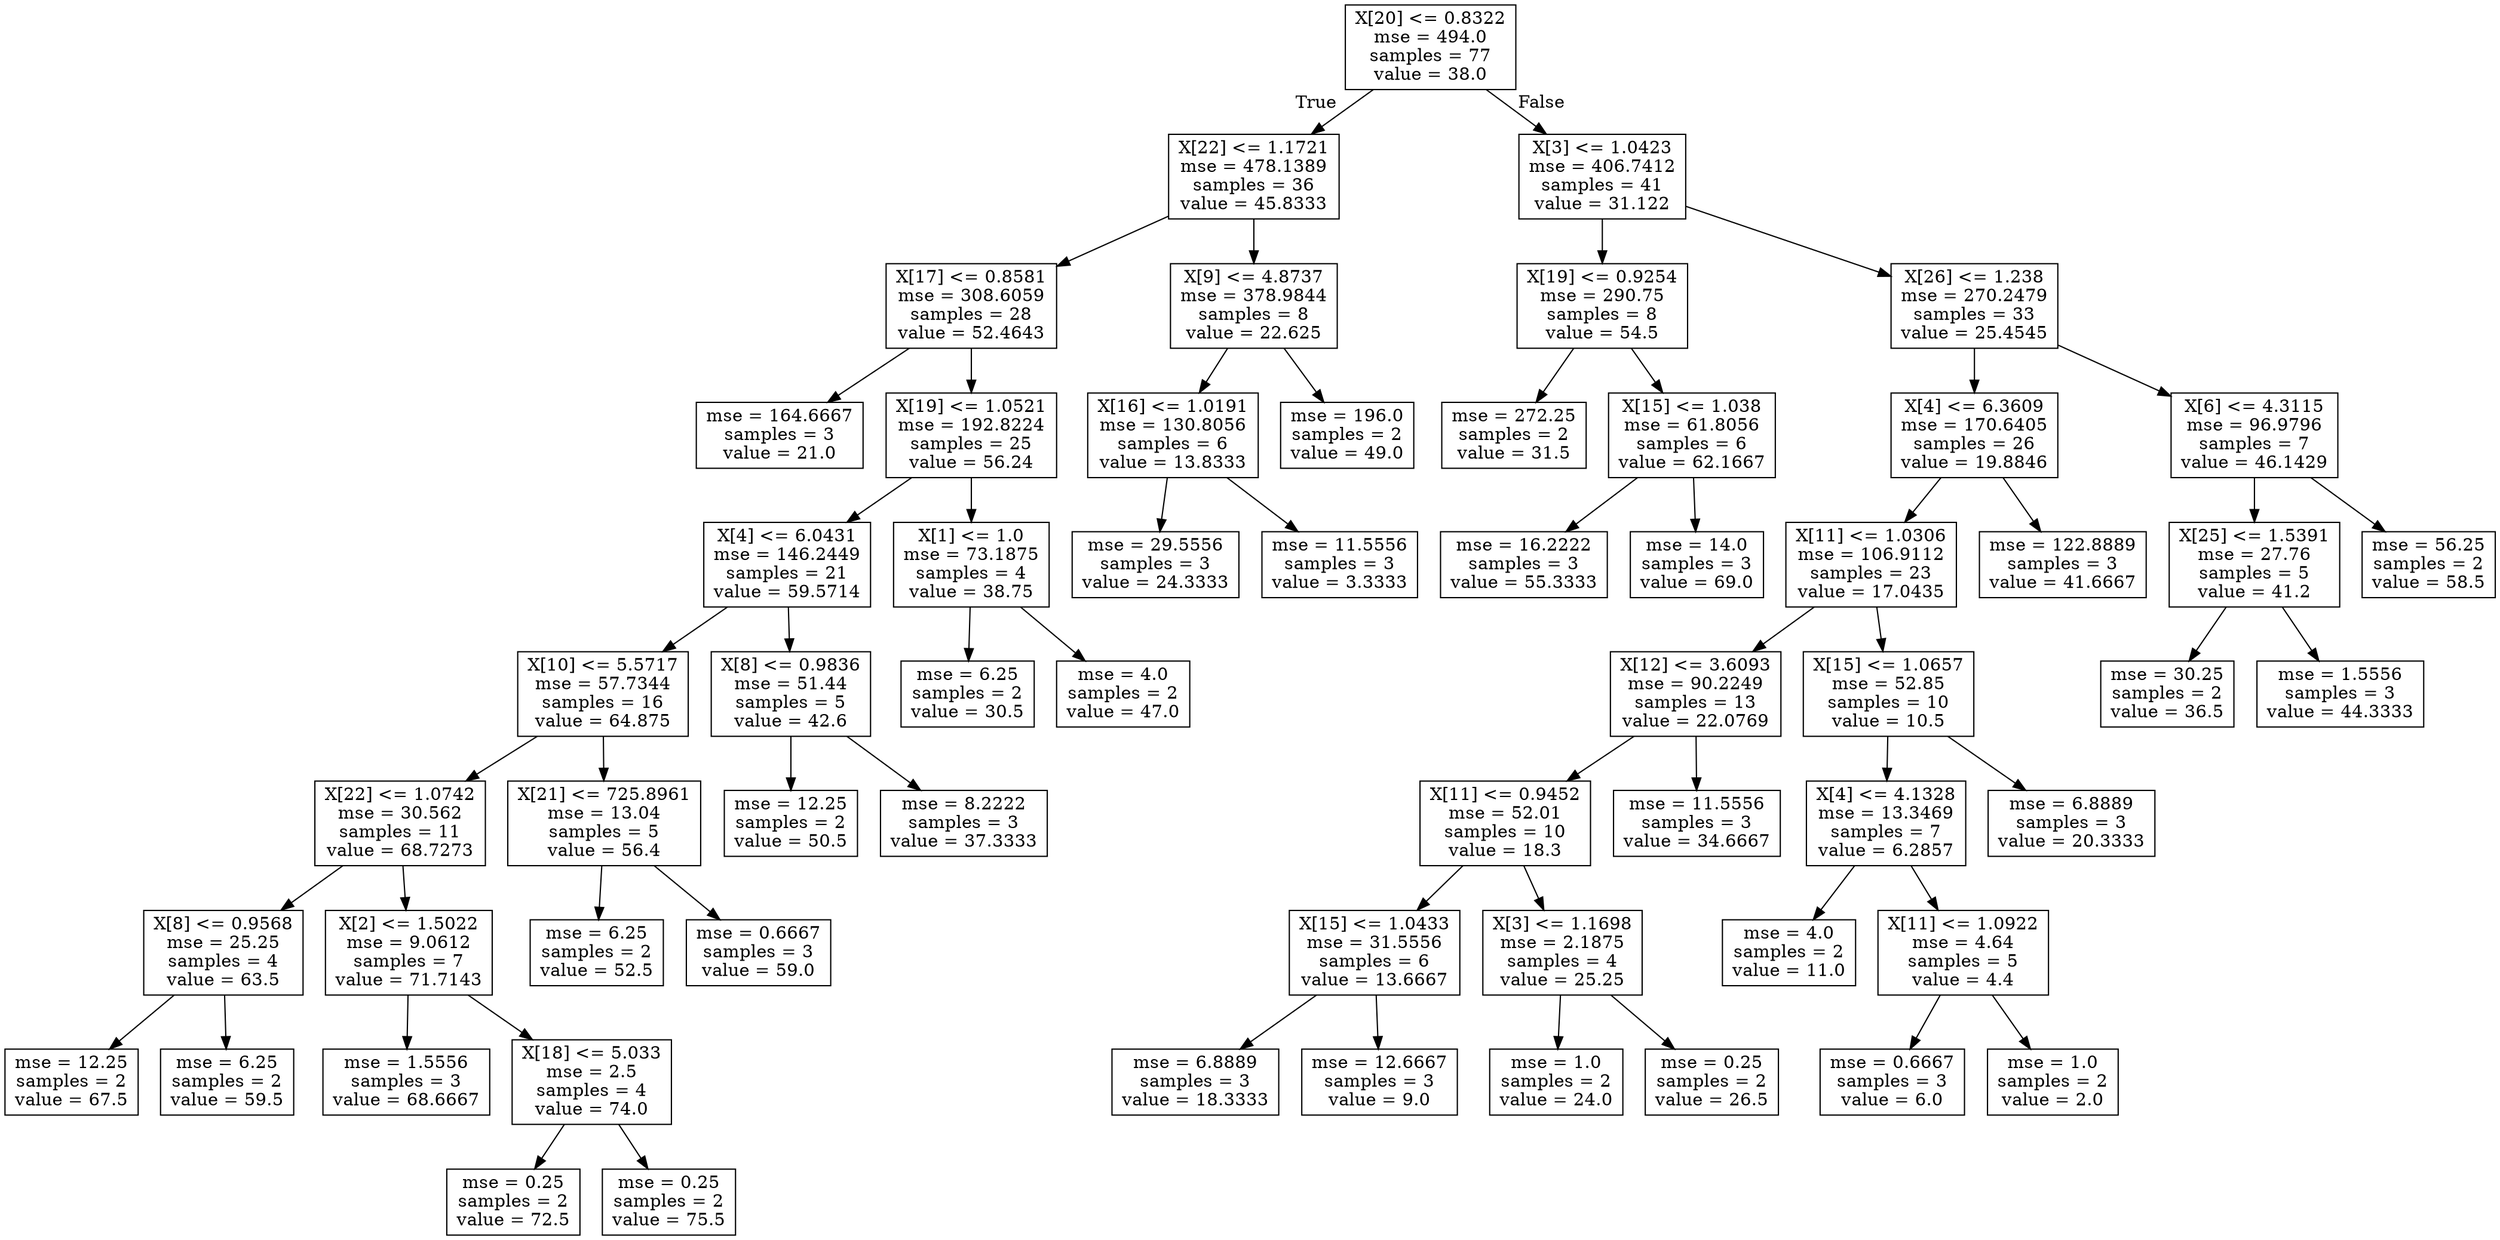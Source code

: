 digraph Tree {
node [shape=box] ;
0 [label="X[20] <= 0.8322\nmse = 494.0\nsamples = 77\nvalue = 38.0"] ;
1 [label="X[22] <= 1.1721\nmse = 478.1389\nsamples = 36\nvalue = 45.8333"] ;
0 -> 1 [labeldistance=2.5, labelangle=45, headlabel="True"] ;
2 [label="X[17] <= 0.8581\nmse = 308.6059\nsamples = 28\nvalue = 52.4643"] ;
1 -> 2 ;
3 [label="mse = 164.6667\nsamples = 3\nvalue = 21.0"] ;
2 -> 3 ;
4 [label="X[19] <= 1.0521\nmse = 192.8224\nsamples = 25\nvalue = 56.24"] ;
2 -> 4 ;
5 [label="X[4] <= 6.0431\nmse = 146.2449\nsamples = 21\nvalue = 59.5714"] ;
4 -> 5 ;
6 [label="X[10] <= 5.5717\nmse = 57.7344\nsamples = 16\nvalue = 64.875"] ;
5 -> 6 ;
7 [label="X[22] <= 1.0742\nmse = 30.562\nsamples = 11\nvalue = 68.7273"] ;
6 -> 7 ;
8 [label="X[8] <= 0.9568\nmse = 25.25\nsamples = 4\nvalue = 63.5"] ;
7 -> 8 ;
9 [label="mse = 12.25\nsamples = 2\nvalue = 67.5"] ;
8 -> 9 ;
10 [label="mse = 6.25\nsamples = 2\nvalue = 59.5"] ;
8 -> 10 ;
11 [label="X[2] <= 1.5022\nmse = 9.0612\nsamples = 7\nvalue = 71.7143"] ;
7 -> 11 ;
12 [label="mse = 1.5556\nsamples = 3\nvalue = 68.6667"] ;
11 -> 12 ;
13 [label="X[18] <= 5.033\nmse = 2.5\nsamples = 4\nvalue = 74.0"] ;
11 -> 13 ;
14 [label="mse = 0.25\nsamples = 2\nvalue = 72.5"] ;
13 -> 14 ;
15 [label="mse = 0.25\nsamples = 2\nvalue = 75.5"] ;
13 -> 15 ;
16 [label="X[21] <= 725.8961\nmse = 13.04\nsamples = 5\nvalue = 56.4"] ;
6 -> 16 ;
17 [label="mse = 6.25\nsamples = 2\nvalue = 52.5"] ;
16 -> 17 ;
18 [label="mse = 0.6667\nsamples = 3\nvalue = 59.0"] ;
16 -> 18 ;
19 [label="X[8] <= 0.9836\nmse = 51.44\nsamples = 5\nvalue = 42.6"] ;
5 -> 19 ;
20 [label="mse = 12.25\nsamples = 2\nvalue = 50.5"] ;
19 -> 20 ;
21 [label="mse = 8.2222\nsamples = 3\nvalue = 37.3333"] ;
19 -> 21 ;
22 [label="X[1] <= 1.0\nmse = 73.1875\nsamples = 4\nvalue = 38.75"] ;
4 -> 22 ;
23 [label="mse = 6.25\nsamples = 2\nvalue = 30.5"] ;
22 -> 23 ;
24 [label="mse = 4.0\nsamples = 2\nvalue = 47.0"] ;
22 -> 24 ;
25 [label="X[9] <= 4.8737\nmse = 378.9844\nsamples = 8\nvalue = 22.625"] ;
1 -> 25 ;
26 [label="X[16] <= 1.0191\nmse = 130.8056\nsamples = 6\nvalue = 13.8333"] ;
25 -> 26 ;
27 [label="mse = 29.5556\nsamples = 3\nvalue = 24.3333"] ;
26 -> 27 ;
28 [label="mse = 11.5556\nsamples = 3\nvalue = 3.3333"] ;
26 -> 28 ;
29 [label="mse = 196.0\nsamples = 2\nvalue = 49.0"] ;
25 -> 29 ;
30 [label="X[3] <= 1.0423\nmse = 406.7412\nsamples = 41\nvalue = 31.122"] ;
0 -> 30 [labeldistance=2.5, labelangle=-45, headlabel="False"] ;
31 [label="X[19] <= 0.9254\nmse = 290.75\nsamples = 8\nvalue = 54.5"] ;
30 -> 31 ;
32 [label="mse = 272.25\nsamples = 2\nvalue = 31.5"] ;
31 -> 32 ;
33 [label="X[15] <= 1.038\nmse = 61.8056\nsamples = 6\nvalue = 62.1667"] ;
31 -> 33 ;
34 [label="mse = 16.2222\nsamples = 3\nvalue = 55.3333"] ;
33 -> 34 ;
35 [label="mse = 14.0\nsamples = 3\nvalue = 69.0"] ;
33 -> 35 ;
36 [label="X[26] <= 1.238\nmse = 270.2479\nsamples = 33\nvalue = 25.4545"] ;
30 -> 36 ;
37 [label="X[4] <= 6.3609\nmse = 170.6405\nsamples = 26\nvalue = 19.8846"] ;
36 -> 37 ;
38 [label="X[11] <= 1.0306\nmse = 106.9112\nsamples = 23\nvalue = 17.0435"] ;
37 -> 38 ;
39 [label="X[12] <= 3.6093\nmse = 90.2249\nsamples = 13\nvalue = 22.0769"] ;
38 -> 39 ;
40 [label="X[11] <= 0.9452\nmse = 52.01\nsamples = 10\nvalue = 18.3"] ;
39 -> 40 ;
41 [label="X[15] <= 1.0433\nmse = 31.5556\nsamples = 6\nvalue = 13.6667"] ;
40 -> 41 ;
42 [label="mse = 6.8889\nsamples = 3\nvalue = 18.3333"] ;
41 -> 42 ;
43 [label="mse = 12.6667\nsamples = 3\nvalue = 9.0"] ;
41 -> 43 ;
44 [label="X[3] <= 1.1698\nmse = 2.1875\nsamples = 4\nvalue = 25.25"] ;
40 -> 44 ;
45 [label="mse = 1.0\nsamples = 2\nvalue = 24.0"] ;
44 -> 45 ;
46 [label="mse = 0.25\nsamples = 2\nvalue = 26.5"] ;
44 -> 46 ;
47 [label="mse = 11.5556\nsamples = 3\nvalue = 34.6667"] ;
39 -> 47 ;
48 [label="X[15] <= 1.0657\nmse = 52.85\nsamples = 10\nvalue = 10.5"] ;
38 -> 48 ;
49 [label="X[4] <= 4.1328\nmse = 13.3469\nsamples = 7\nvalue = 6.2857"] ;
48 -> 49 ;
50 [label="mse = 4.0\nsamples = 2\nvalue = 11.0"] ;
49 -> 50 ;
51 [label="X[11] <= 1.0922\nmse = 4.64\nsamples = 5\nvalue = 4.4"] ;
49 -> 51 ;
52 [label="mse = 0.6667\nsamples = 3\nvalue = 6.0"] ;
51 -> 52 ;
53 [label="mse = 1.0\nsamples = 2\nvalue = 2.0"] ;
51 -> 53 ;
54 [label="mse = 6.8889\nsamples = 3\nvalue = 20.3333"] ;
48 -> 54 ;
55 [label="mse = 122.8889\nsamples = 3\nvalue = 41.6667"] ;
37 -> 55 ;
56 [label="X[6] <= 4.3115\nmse = 96.9796\nsamples = 7\nvalue = 46.1429"] ;
36 -> 56 ;
57 [label="X[25] <= 1.5391\nmse = 27.76\nsamples = 5\nvalue = 41.2"] ;
56 -> 57 ;
58 [label="mse = 30.25\nsamples = 2\nvalue = 36.5"] ;
57 -> 58 ;
59 [label="mse = 1.5556\nsamples = 3\nvalue = 44.3333"] ;
57 -> 59 ;
60 [label="mse = 56.25\nsamples = 2\nvalue = 58.5"] ;
56 -> 60 ;
}